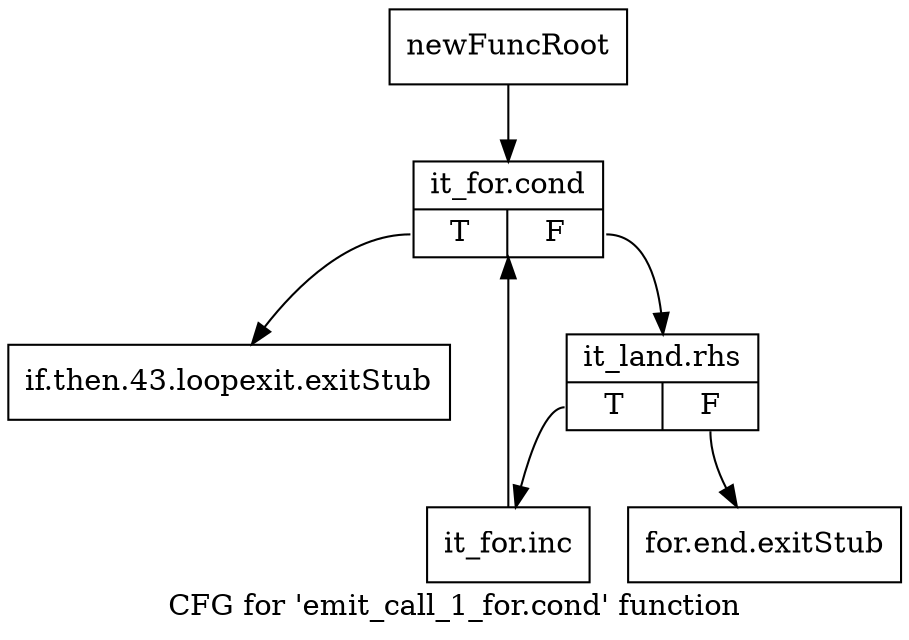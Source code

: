 digraph "CFG for 'emit_call_1_for.cond' function" {
	label="CFG for 'emit_call_1_for.cond' function";

	Node0x7a899d0 [shape=record,label="{newFuncRoot}"];
	Node0x7a899d0 -> Node0x7a89e50;
	Node0x7a89a20 [shape=record,label="{if.then.43.loopexit.exitStub}"];
	Node0x7a89e00 [shape=record,label="{for.end.exitStub}"];
	Node0x7a89e50 [shape=record,label="{it_for.cond|{<s0>T|<s1>F}}"];
	Node0x7a89e50:s0 -> Node0x7a89a20;
	Node0x7a89e50:s1 -> Node0x7a89ea0;
	Node0x7a89ea0 [shape=record,label="{it_land.rhs|{<s0>T|<s1>F}}"];
	Node0x7a89ea0:s0 -> Node0x7a89ef0;
	Node0x7a89ea0:s1 -> Node0x7a89e00;
	Node0x7a89ef0 [shape=record,label="{it_for.inc}"];
	Node0x7a89ef0 -> Node0x7a89e50;
}
